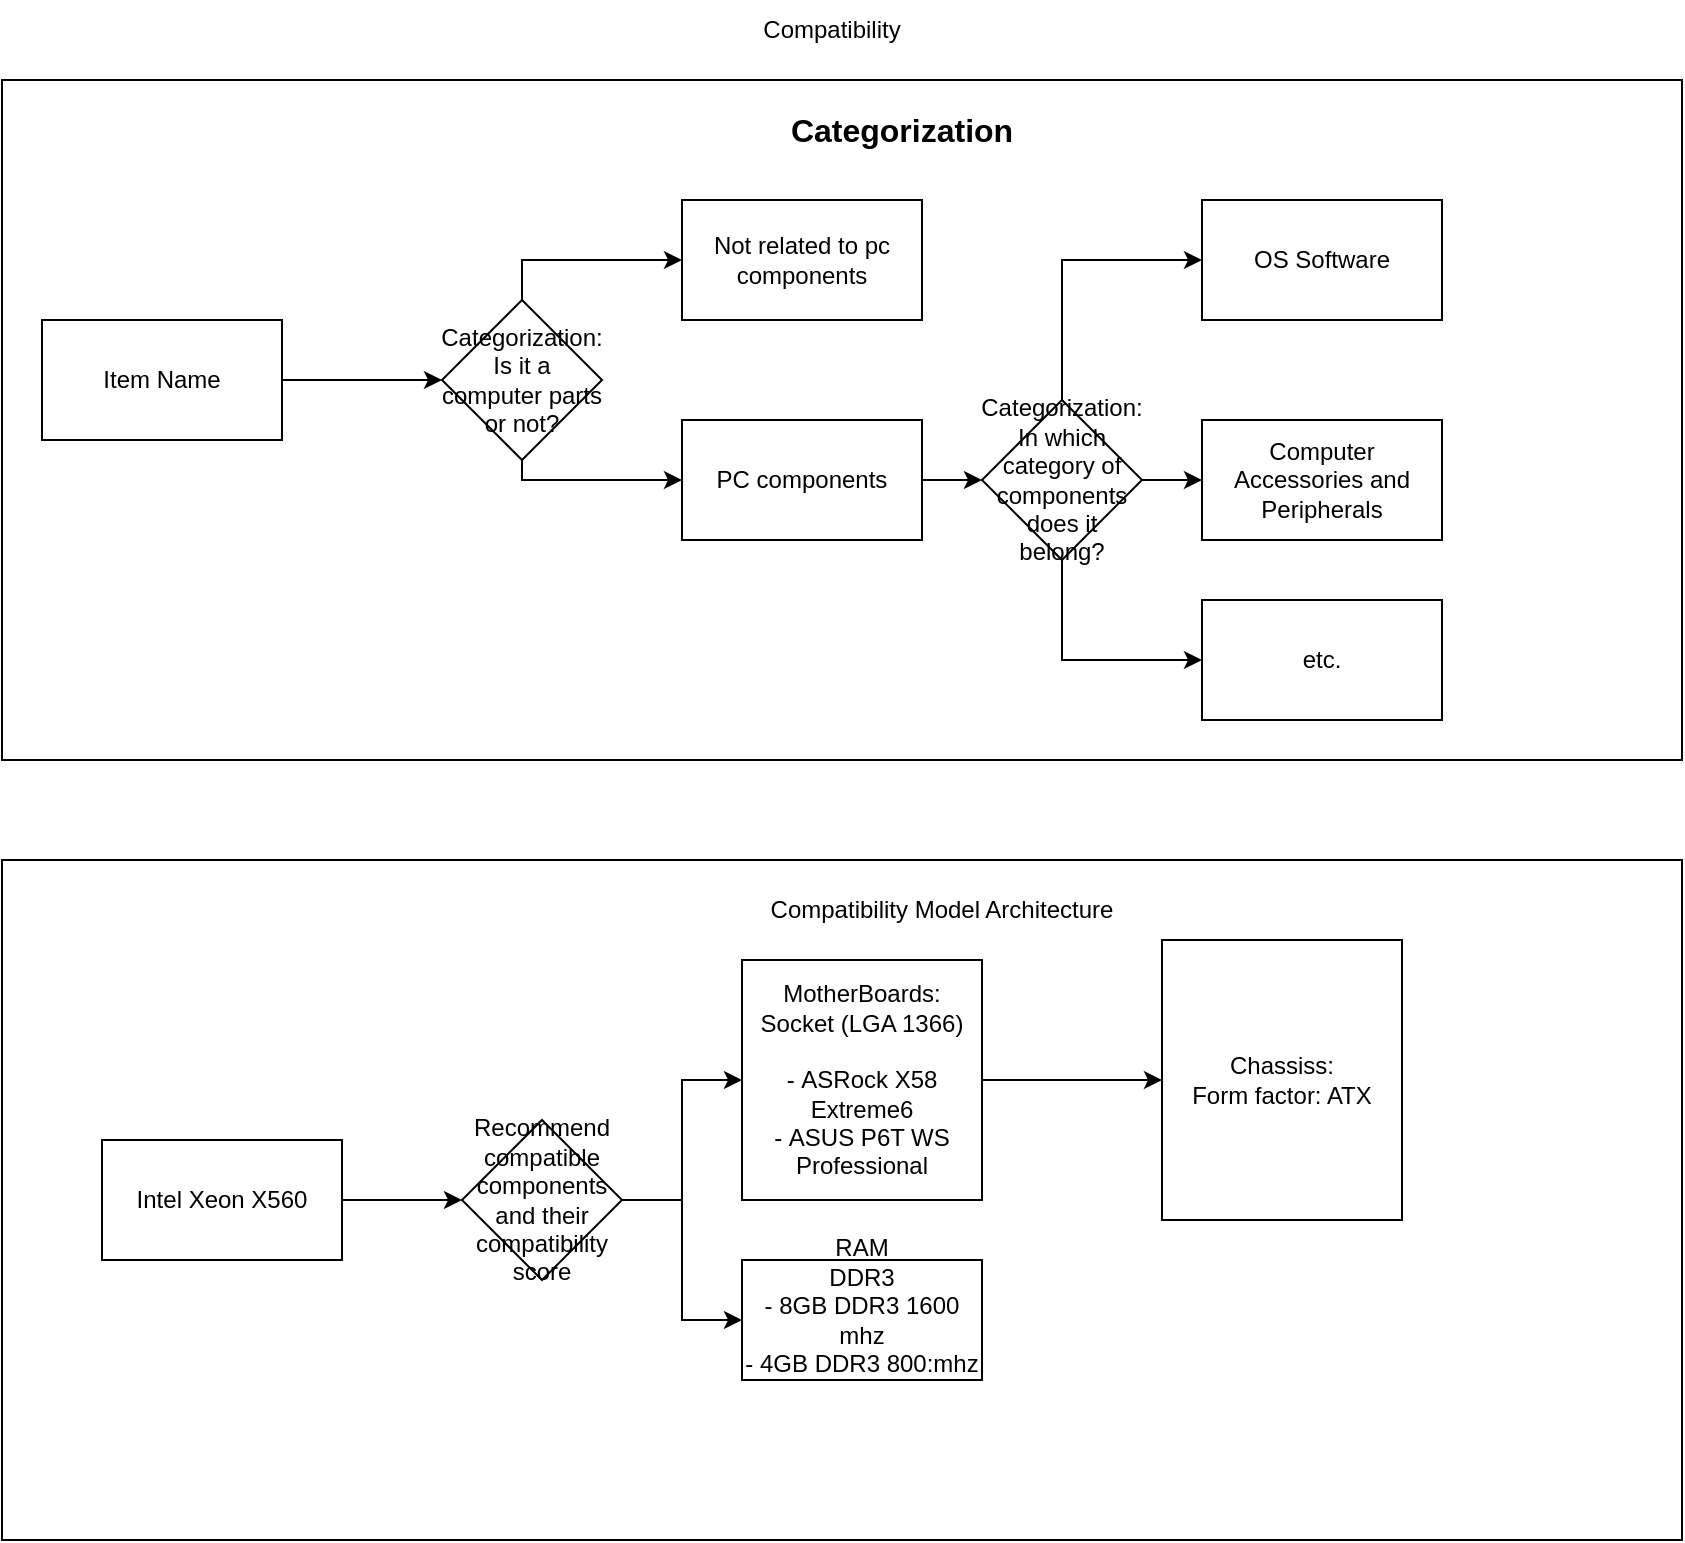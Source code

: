 <mxfile version="24.7.2" type="github">
  <diagram name="Page-1" id="dJCIhgWivDZiX5F66QXF">
    <mxGraphModel dx="1793" dy="933" grid="1" gridSize="10" guides="1" tooltips="1" connect="1" arrows="1" fold="1" page="1" pageScale="1" pageWidth="850" pageHeight="1100" math="0" shadow="0">
      <root>
        <mxCell id="0" />
        <mxCell id="1" parent="0" />
        <mxCell id="hJy6n04feFFa9ogii6yu-2" value="" style="rounded=0;whiteSpace=wrap;html=1;" parent="1" vertex="1">
          <mxGeometry x="40" y="110" width="840" height="340" as="geometry" />
        </mxCell>
        <mxCell id="hJy6n04feFFa9ogii6yu-4" value="" style="edgeStyle=orthogonalEdgeStyle;rounded=0;orthogonalLoop=1;jettySize=auto;html=1;" parent="1" source="hJy6n04feFFa9ogii6yu-1" edge="1">
          <mxGeometry relative="1" as="geometry">
            <mxPoint x="260" y="260" as="targetPoint" />
          </mxGeometry>
        </mxCell>
        <mxCell id="hJy6n04feFFa9ogii6yu-1" value="Item Name" style="rounded=0;whiteSpace=wrap;html=1;" parent="1" vertex="1">
          <mxGeometry x="60" y="230" width="120" height="60" as="geometry" />
        </mxCell>
        <mxCell id="hJy6n04feFFa9ogii6yu-9" value="" style="edgeStyle=orthogonalEdgeStyle;rounded=0;orthogonalLoop=1;jettySize=auto;html=1;" parent="1" source="hJy6n04feFFa9ogii6yu-5" target="hJy6n04feFFa9ogii6yu-8" edge="1">
          <mxGeometry relative="1" as="geometry">
            <Array as="points">
              <mxPoint x="300" y="310" />
            </Array>
          </mxGeometry>
        </mxCell>
        <mxCell id="hJy6n04feFFa9ogii6yu-12" style="edgeStyle=orthogonalEdgeStyle;rounded=0;orthogonalLoop=1;jettySize=auto;html=1;exitX=0.5;exitY=0;exitDx=0;exitDy=0;entryX=0;entryY=0.5;entryDx=0;entryDy=0;" parent="1" source="hJy6n04feFFa9ogii6yu-5" target="hJy6n04feFFa9ogii6yu-6" edge="1">
          <mxGeometry relative="1" as="geometry" />
        </mxCell>
        <mxCell id="hJy6n04feFFa9ogii6yu-5" value="Categorization:&lt;div&gt;Is it a computer parts or not?&lt;/div&gt;" style="rhombus;whiteSpace=wrap;html=1;" parent="1" vertex="1">
          <mxGeometry x="260" y="220" width="80" height="80" as="geometry" />
        </mxCell>
        <mxCell id="hJy6n04feFFa9ogii6yu-6" value="Not related to pc components" style="whiteSpace=wrap;html=1;" parent="1" vertex="1">
          <mxGeometry x="380" y="170" width="120" height="60" as="geometry" />
        </mxCell>
        <mxCell id="hJy6n04feFFa9ogii6yu-14" style="edgeStyle=orthogonalEdgeStyle;rounded=0;orthogonalLoop=1;jettySize=auto;html=1;exitX=1;exitY=0.5;exitDx=0;exitDy=0;entryX=0;entryY=0.5;entryDx=0;entryDy=0;" parent="1" source="hJy6n04feFFa9ogii6yu-8" target="hJy6n04feFFa9ogii6yu-13" edge="1">
          <mxGeometry relative="1" as="geometry" />
        </mxCell>
        <mxCell id="hJy6n04feFFa9ogii6yu-8" value="PC components" style="whiteSpace=wrap;html=1;" parent="1" vertex="1">
          <mxGeometry x="380" y="280" width="120" height="60" as="geometry" />
        </mxCell>
        <mxCell id="hJy6n04feFFa9ogii6yu-19" style="edgeStyle=orthogonalEdgeStyle;rounded=0;orthogonalLoop=1;jettySize=auto;html=1;exitX=0.5;exitY=0;exitDx=0;exitDy=0;entryX=0;entryY=0.5;entryDx=0;entryDy=0;" parent="1" source="hJy6n04feFFa9ogii6yu-13" target="hJy6n04feFFa9ogii6yu-15" edge="1">
          <mxGeometry relative="1" as="geometry" />
        </mxCell>
        <mxCell id="hJy6n04feFFa9ogii6yu-20" style="edgeStyle=orthogonalEdgeStyle;rounded=0;orthogonalLoop=1;jettySize=auto;html=1;exitX=1;exitY=0.5;exitDx=0;exitDy=0;entryX=0;entryY=0.5;entryDx=0;entryDy=0;" parent="1" source="hJy6n04feFFa9ogii6yu-13" target="hJy6n04feFFa9ogii6yu-16" edge="1">
          <mxGeometry relative="1" as="geometry" />
        </mxCell>
        <mxCell id="hJy6n04feFFa9ogii6yu-21" style="edgeStyle=orthogonalEdgeStyle;rounded=0;orthogonalLoop=1;jettySize=auto;html=1;exitX=0.5;exitY=1;exitDx=0;exitDy=0;entryX=0;entryY=0.5;entryDx=0;entryDy=0;" parent="1" source="hJy6n04feFFa9ogii6yu-13" target="hJy6n04feFFa9ogii6yu-17" edge="1">
          <mxGeometry relative="1" as="geometry" />
        </mxCell>
        <mxCell id="hJy6n04feFFa9ogii6yu-13" value="Categorization:&lt;div&gt;In which category of components does it belong?&lt;/div&gt;" style="rhombus;whiteSpace=wrap;html=1;" parent="1" vertex="1">
          <mxGeometry x="530" y="270" width="80" height="80" as="geometry" />
        </mxCell>
        <mxCell id="hJy6n04feFFa9ogii6yu-15" value="OS Software" style="whiteSpace=wrap;html=1;" parent="1" vertex="1">
          <mxGeometry x="640" y="170" width="120" height="60" as="geometry" />
        </mxCell>
        <mxCell id="hJy6n04feFFa9ogii6yu-16" value="Computer Accessories and Peripherals" style="whiteSpace=wrap;html=1;" parent="1" vertex="1">
          <mxGeometry x="640" y="280" width="120" height="60" as="geometry" />
        </mxCell>
        <mxCell id="hJy6n04feFFa9ogii6yu-17" value="etc." style="whiteSpace=wrap;html=1;" parent="1" vertex="1">
          <mxGeometry x="640" y="370" width="120" height="60" as="geometry" />
        </mxCell>
        <mxCell id="hJy6n04feFFa9ogii6yu-22" value="&lt;b&gt;&lt;font style=&quot;font-size: 16px;&quot;&gt;Categorization&lt;/font&gt;&lt;/b&gt;" style="text;html=1;align=center;verticalAlign=middle;whiteSpace=wrap;rounded=0;" parent="1" vertex="1">
          <mxGeometry x="460" y="120" width="60" height="30" as="geometry" />
        </mxCell>
        <mxCell id="hJy6n04feFFa9ogii6yu-23" value="" style="rounded=0;whiteSpace=wrap;html=1;" parent="1" vertex="1">
          <mxGeometry x="40" y="500" width="840" height="340" as="geometry" />
        </mxCell>
        <mxCell id="hJy6n04feFFa9ogii6yu-24" value="Compatibility Model Architecture" style="text;html=1;align=center;verticalAlign=middle;whiteSpace=wrap;rounded=0;" parent="1" vertex="1">
          <mxGeometry x="410" y="510" width="200" height="30" as="geometry" />
        </mxCell>
        <mxCell id="hJy6n04feFFa9ogii6yu-27" style="edgeStyle=orthogonalEdgeStyle;rounded=0;orthogonalLoop=1;jettySize=auto;html=1;entryX=0;entryY=0.5;entryDx=0;entryDy=0;" parent="1" source="hJy6n04feFFa9ogii6yu-25" target="hJy6n04feFFa9ogii6yu-26" edge="1">
          <mxGeometry relative="1" as="geometry" />
        </mxCell>
        <mxCell id="hJy6n04feFFa9ogii6yu-25" value="Intel Xeon X560" style="rounded=0;whiteSpace=wrap;html=1;" parent="1" vertex="1">
          <mxGeometry x="90" y="640" width="120" height="60" as="geometry" />
        </mxCell>
        <mxCell id="hJy6n04feFFa9ogii6yu-29" value="" style="edgeStyle=orthogonalEdgeStyle;rounded=0;orthogonalLoop=1;jettySize=auto;html=1;" parent="1" source="hJy6n04feFFa9ogii6yu-26" target="hJy6n04feFFa9ogii6yu-28" edge="1">
          <mxGeometry relative="1" as="geometry" />
        </mxCell>
        <mxCell id="hJy6n04feFFa9ogii6yu-33" style="edgeStyle=orthogonalEdgeStyle;rounded=0;orthogonalLoop=1;jettySize=auto;html=1;" parent="1" source="hJy6n04feFFa9ogii6yu-26" target="hJy6n04feFFa9ogii6yu-32" edge="1">
          <mxGeometry relative="1" as="geometry" />
        </mxCell>
        <mxCell id="hJy6n04feFFa9ogii6yu-26" value="Recommend compatible components and their compatibility score" style="rhombus;whiteSpace=wrap;html=1;" parent="1" vertex="1">
          <mxGeometry x="270" y="630" width="80" height="80" as="geometry" />
        </mxCell>
        <mxCell id="hJy6n04feFFa9ogii6yu-31" value="" style="edgeStyle=orthogonalEdgeStyle;rounded=0;orthogonalLoop=1;jettySize=auto;html=1;" parent="1" source="hJy6n04feFFa9ogii6yu-28" target="hJy6n04feFFa9ogii6yu-30" edge="1">
          <mxGeometry relative="1" as="geometry" />
        </mxCell>
        <mxCell id="hJy6n04feFFa9ogii6yu-28" value="MotherBoards:&lt;div&gt;Socket (LGA 1366)&lt;/div&gt;&lt;div&gt;&lt;br&gt;&lt;/div&gt;&lt;div&gt;-&amp;nbsp;ASRock X58 Extreme6&lt;/div&gt;&lt;div&gt;-&amp;nbsp;ASUS P6T WS Professional&lt;/div&gt;" style="whiteSpace=wrap;html=1;" parent="1" vertex="1">
          <mxGeometry x="410" y="550" width="120" height="120" as="geometry" />
        </mxCell>
        <mxCell id="hJy6n04feFFa9ogii6yu-30" value="Chassiss:&lt;div&gt;Form factor: ATX&lt;/div&gt;" style="whiteSpace=wrap;html=1;" parent="1" vertex="1">
          <mxGeometry x="620" y="540" width="120" height="140" as="geometry" />
        </mxCell>
        <mxCell id="hJy6n04feFFa9ogii6yu-32" value="RAM&lt;div&gt;DDR3&lt;/div&gt;&lt;div&gt;- 8GB DDR3 1600 mhz&lt;/div&gt;&lt;div&gt;- 4GB DDR3 800:mhz&lt;div&gt;&lt;br&gt;&lt;/div&gt;&lt;/div&gt;" style="whiteSpace=wrap;html=1;" parent="1" vertex="1">
          <mxGeometry x="410" y="700" width="120" height="60" as="geometry" />
        </mxCell>
        <mxCell id="G9cpTQ0V9_y5OJmLwlCd-1" value="Compatibility" style="text;html=1;align=center;verticalAlign=middle;whiteSpace=wrap;rounded=0;" vertex="1" parent="1">
          <mxGeometry x="425" y="70" width="60" height="30" as="geometry" />
        </mxCell>
      </root>
    </mxGraphModel>
  </diagram>
</mxfile>

